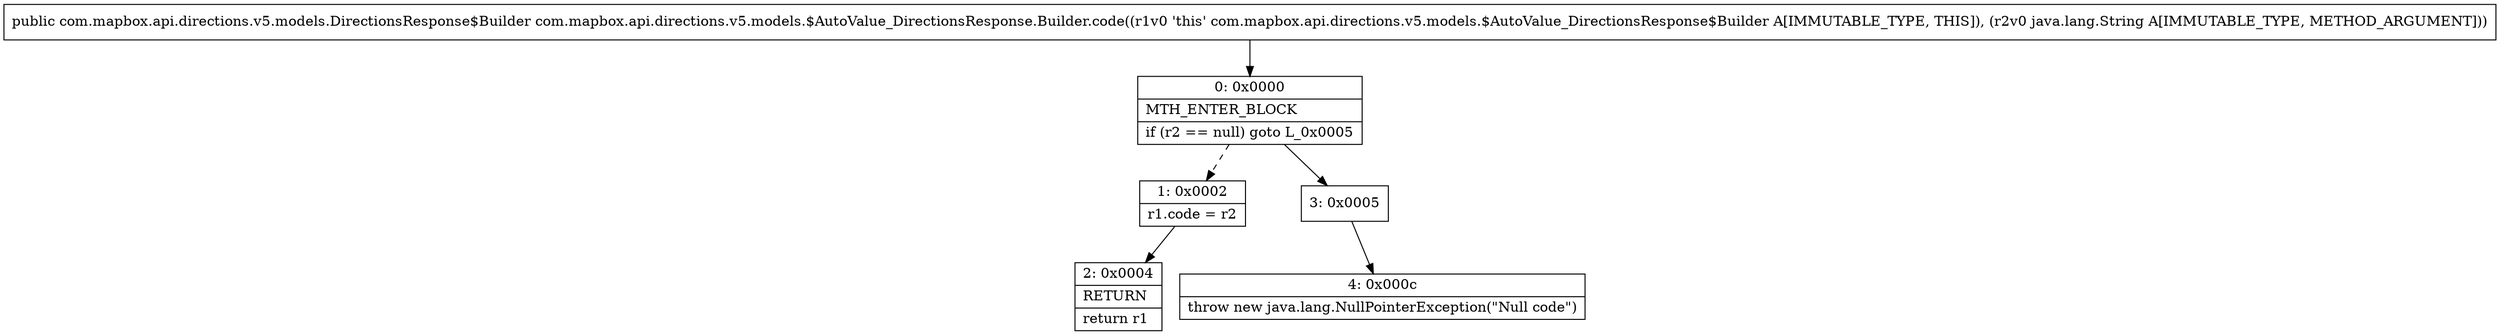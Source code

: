 digraph "CFG forcom.mapbox.api.directions.v5.models.$AutoValue_DirectionsResponse.Builder.code(Ljava\/lang\/String;)Lcom\/mapbox\/api\/directions\/v5\/models\/DirectionsResponse$Builder;" {
Node_0 [shape=record,label="{0\:\ 0x0000|MTH_ENTER_BLOCK\l|if (r2 == null) goto L_0x0005\l}"];
Node_1 [shape=record,label="{1\:\ 0x0002|r1.code = r2\l}"];
Node_2 [shape=record,label="{2\:\ 0x0004|RETURN\l|return r1\l}"];
Node_3 [shape=record,label="{3\:\ 0x0005}"];
Node_4 [shape=record,label="{4\:\ 0x000c|throw new java.lang.NullPointerException(\"Null code\")\l}"];
MethodNode[shape=record,label="{public com.mapbox.api.directions.v5.models.DirectionsResponse$Builder com.mapbox.api.directions.v5.models.$AutoValue_DirectionsResponse.Builder.code((r1v0 'this' com.mapbox.api.directions.v5.models.$AutoValue_DirectionsResponse$Builder A[IMMUTABLE_TYPE, THIS]), (r2v0 java.lang.String A[IMMUTABLE_TYPE, METHOD_ARGUMENT])) }"];
MethodNode -> Node_0;
Node_0 -> Node_1[style=dashed];
Node_0 -> Node_3;
Node_1 -> Node_2;
Node_3 -> Node_4;
}

